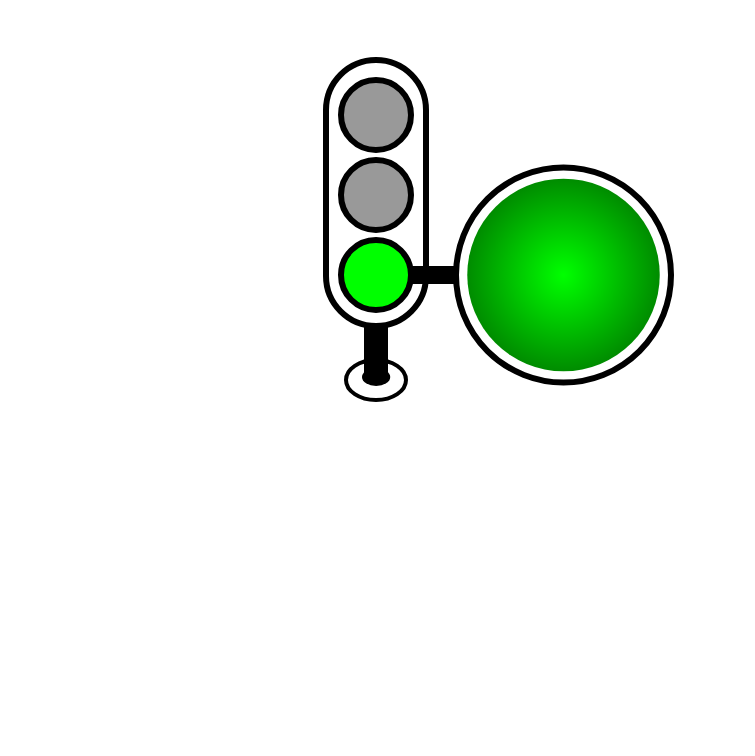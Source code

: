 <mxfile version="20.2.7" type="device"><diagram id="J2OuSg8uE9UjYtb7iVZ3" name="Seite-1"><mxGraphModel dx="1363" dy="332" grid="1" gridSize="10" guides="1" tooltips="1" connect="1" arrows="1" fold="1" page="1" pageScale="1" pageWidth="827" pageHeight="1169" math="0" shadow="0"><root><mxCell id="0"/><mxCell id="1" parent="0"/><mxCell id="6mKW6lLRRjzCbDwv_hjB-1" value="" style="whiteSpace=wrap;html=1;aspect=fixed;fillColor=none;strokeColor=none;" vertex="1" parent="1"><mxGeometry x="-107.91" y="30.6" width="375.81" height="375.81" as="geometry"/></mxCell><mxCell id="hAJaRdIYze2g09QByDpZ-3" value="" style="rounded=1;whiteSpace=wrap;html=1;perimeterSpacing=0;arcSize=50;strokeWidth=3;" parent="1" vertex="1"><mxGeometry x="55" y="60" width="50" height="133" as="geometry"/></mxCell><mxCell id="hAJaRdIYze2g09QByDpZ-2" value="" style="ellipse;whiteSpace=wrap;html=1;aspect=fixed;fillColor=#999999;fontColor=#333333;strokeColor=#000000;strokeWidth=3;" parent="1" vertex="1"><mxGeometry x="62.5" y="70" width="35" height="35" as="geometry"/></mxCell><mxCell id="hAJaRdIYze2g09QByDpZ-4" value="" style="ellipse;whiteSpace=wrap;html=1;aspect=fixed;fillColor=#999999;fontColor=#333333;strokeColor=#000000;strokeWidth=3;" parent="1" vertex="1"><mxGeometry x="62.5" y="110" width="35" height="35" as="geometry"/></mxCell><mxCell id="hAJaRdIYze2g09QByDpZ-5" value="" style="ellipse;whiteSpace=wrap;html=1;aspect=fixed;fillColor=#00FF00;fontColor=#333333;strokeColor=#000000;strokeWidth=3;shadow=0;" parent="1" vertex="1"><mxGeometry x="62.5" y="150" width="35" height="35" as="geometry"/></mxCell><mxCell id="cPJyNmrCVpLk7tWFNw5a-4" value="" style="ellipse;whiteSpace=wrap;html=1;aspect=fixed;shadow=0;gradientDirection=radial;strokeWidth=3;" parent="1" vertex="1"><mxGeometry x="120" y="113.75" width="107.5" height="107.5" as="geometry"/></mxCell><mxCell id="cPJyNmrCVpLk7tWFNw5a-6" value="" style="endArrow=none;html=1;rounded=0;strokeWidth=9;" parent="1" source="hAJaRdIYze2g09QByDpZ-5" target="cPJyNmrCVpLk7tWFNw5a-4" edge="1"><mxGeometry width="50" height="50" relative="1" as="geometry"><mxPoint x="90" y="203.0" as="sourcePoint"/><mxPoint x="90" y="230" as="targetPoint"/></mxGeometry></mxCell><mxCell id="XMzSjc4JjcYQy_Czje51-1" value="" style="ellipse;whiteSpace=wrap;html=1;aspect=fixed;shadow=0;fillColor=#00FF00;gradientColor=#008C00;gradientDirection=radial;strokeWidth=3;strokeColor=none;" parent="1" vertex="1"><mxGeometry x="125.63" y="119.38" width="96.25" height="96.25" as="geometry"/></mxCell><mxCell id="XMzSjc4JjcYQy_Czje51-3" value="" style="ellipse;whiteSpace=wrap;html=1;strokeWidth=2;" parent="1" vertex="1"><mxGeometry x="65" y="210" width="30" height="20" as="geometry"/></mxCell><mxCell id="XMzSjc4JjcYQy_Czje51-4" value="" style="ellipse;whiteSpace=wrap;html=1;strokeWidth=3;strokeColor=none;fillColor=#000000;" parent="1" vertex="1"><mxGeometry x="73" y="214" width="14.12" height="9" as="geometry"/></mxCell><mxCell id="cPJyNmrCVpLk7tWFNw5a-1" value="" style="endArrow=none;html=1;rounded=0;exitX=0.5;exitY=1;exitDx=0;exitDy=0;strokeWidth=12;" parent="1" source="hAJaRdIYze2g09QByDpZ-3" edge="1"><mxGeometry width="50" height="50" relative="1" as="geometry"><mxPoint x="100" y="210" as="sourcePoint"/><mxPoint x="80" y="220" as="targetPoint"/></mxGeometry></mxCell></root></mxGraphModel></diagram></mxfile>